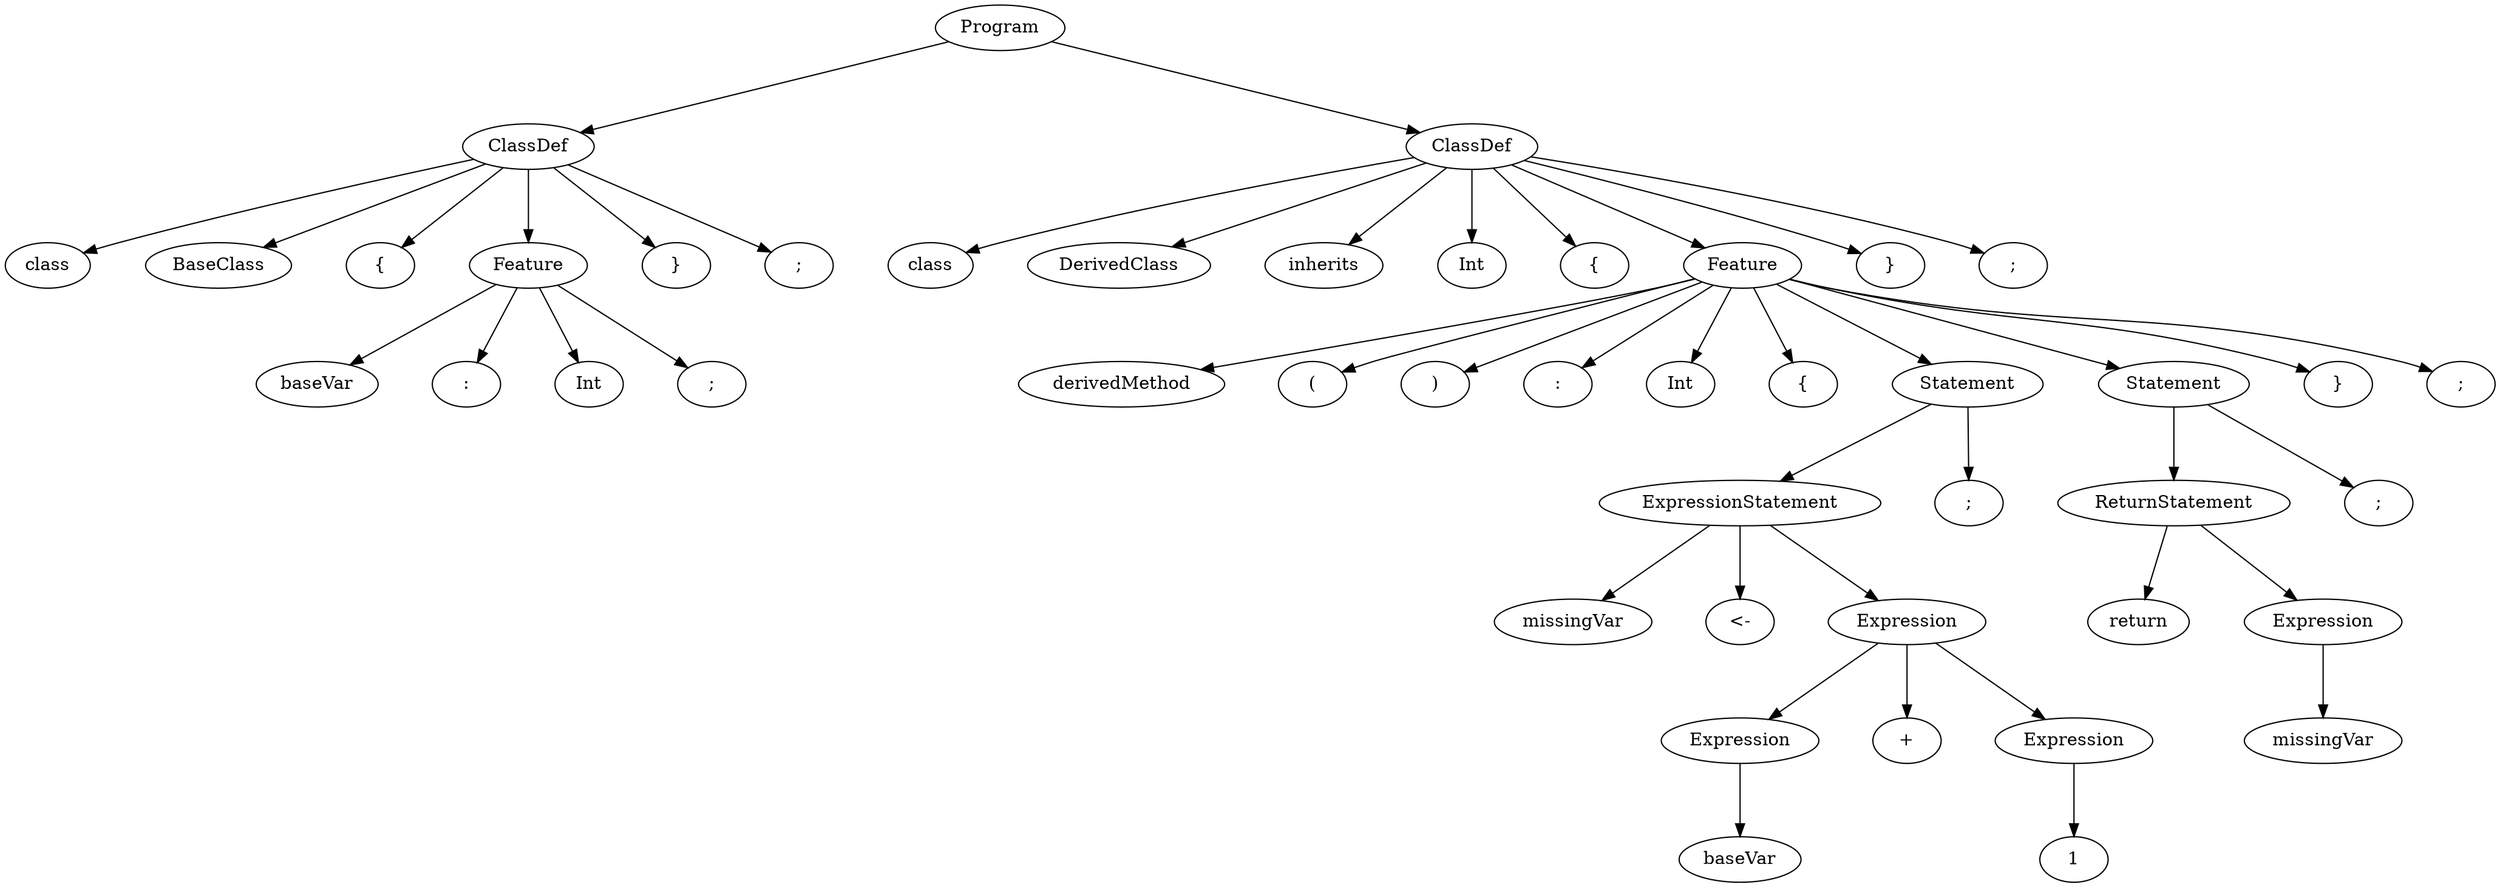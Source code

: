 digraph tree {
rankdir=TB;
nodesep=0.6;
ranksep=0.8;
    "Program_2731316291056" [label="Program"];
    "ClassDef_2731316291728" [label="ClassDef"];
    "class_2731316304384" [label="class"];
    "BaseClass_2731316303616" [label="BaseClass"];
    "{_2731316304064" [label="{"];
    "Feature_2731316290944" [label="Feature"];
    "baseVar_2731316304576" [label="baseVar"];
    ":_2731316305024" [label=":"];
    "Int_2731316304768" [label="Int"];
    ";_2731316304704" [label=";"];
    "}_2731316304960" [label="}"];
    ";_2731316304512" [label=";"];
    "ClassDef_2731316291168" [label="ClassDef"];
    "class_2731316305280" [label="class"];
    "DerivedClass_2731316305344" [label="DerivedClass"];
    "inherits_2731316305408" [label="inherits"];
    "Int_2731316305472" [label="Int"];
    "{_2731316305536" [label="{"];
    "Feature_2731316291280" [label="Feature"];
    "derivedMethod_2731316305664" [label="derivedMethod"];
    "(_2731316305728" [label="("];
    ")_2731316305792" [label=")"];
    ":_2731316305856" [label=":"];
    "Int_2731316310080" [label="Int"];
    "{_2731316310208" [label="{"];
    "Statement_2731316291504" [label="Statement"];
    "ExpressionStatement_2731316291616" [label="ExpressionStatement"];
    "missingVar_2731316310272" [label="missingVar"];
    "<-_2731316310336" [label="<-"];
    "Expression_2731316291392" [label="Expression"];
    "Expression_2731316291840" [label="Expression"];
    "baseVar_2731316310400" [label="baseVar"];
    "+_2731316310464" [label="+"];
    "Expression_2731316292064" [label="Expression"];
    "1_2731316310528" [label="1"];
    ";_2731316310592" [label=";"];
    "Statement_2731316291952" [label="Statement"];
    "ReturnStatement_2731316292176" [label="ReturnStatement"];
    "return_2731316310656" [label="return"];
    "Expression_2731316292288" [label="Expression"];
    "missingVar_2731316310720" [label="missingVar"];
    ";_2731316310848" [label=";"];
    "}_2731316310912" [label="}"];
    ";_2731316310144" [label=";"];
    "}_2731316310976" [label="}"];
    ";_2731316311168" [label=";"];
    "Program_2731316291056" -> "ClassDef_2731316291728";
    "Program_2731316291056" -> "ClassDef_2731316291168";
    "ClassDef_2731316291728" -> "class_2731316304384";
    "ClassDef_2731316291728" -> "BaseClass_2731316303616";
    "ClassDef_2731316291728" -> "{_2731316304064";
    "ClassDef_2731316291728" -> "Feature_2731316290944";
    "ClassDef_2731316291728" -> "}_2731316304960";
    "ClassDef_2731316291728" -> ";_2731316304512";
    "Feature_2731316290944" -> "baseVar_2731316304576";
    "Feature_2731316290944" -> ":_2731316305024";
    "Feature_2731316290944" -> "Int_2731316304768";
    "Feature_2731316290944" -> ";_2731316304704";
    "ClassDef_2731316291168" -> "class_2731316305280";
    "ClassDef_2731316291168" -> "DerivedClass_2731316305344";
    "ClassDef_2731316291168" -> "inherits_2731316305408";
    "ClassDef_2731316291168" -> "Int_2731316305472";
    "ClassDef_2731316291168" -> "{_2731316305536";
    "ClassDef_2731316291168" -> "Feature_2731316291280";
    "ClassDef_2731316291168" -> "}_2731316310976";
    "ClassDef_2731316291168" -> ";_2731316311168";
    "Feature_2731316291280" -> "derivedMethod_2731316305664";
    "Feature_2731316291280" -> "(_2731316305728";
    "Feature_2731316291280" -> ")_2731316305792";
    "Feature_2731316291280" -> ":_2731316305856";
    "Feature_2731316291280" -> "Int_2731316310080";
    "Feature_2731316291280" -> "{_2731316310208";
    "Feature_2731316291280" -> "Statement_2731316291504";
    "Feature_2731316291280" -> "Statement_2731316291952";
    "Feature_2731316291280" -> "}_2731316310912";
    "Feature_2731316291280" -> ";_2731316310144";
    "Statement_2731316291504" -> "ExpressionStatement_2731316291616";
    "Statement_2731316291504" -> ";_2731316310592";
    "ExpressionStatement_2731316291616" -> "missingVar_2731316310272";
    "ExpressionStatement_2731316291616" -> "<-_2731316310336";
    "ExpressionStatement_2731316291616" -> "Expression_2731316291392";
    "Expression_2731316291392" -> "Expression_2731316291840";
    "Expression_2731316291392" -> "+_2731316310464";
    "Expression_2731316291392" -> "Expression_2731316292064";
    "Expression_2731316291840" -> "baseVar_2731316310400";
    "Expression_2731316292064" -> "1_2731316310528";
    "Statement_2731316291952" -> "ReturnStatement_2731316292176";
    "Statement_2731316291952" -> ";_2731316310848";
    "ReturnStatement_2731316292176" -> "return_2731316310656";
    "ReturnStatement_2731316292176" -> "Expression_2731316292288";
    "Expression_2731316292288" -> "missingVar_2731316310720";
}

